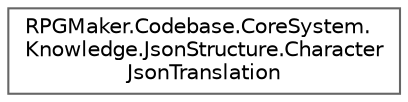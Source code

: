 digraph "クラス階層図"
{
 // LATEX_PDF_SIZE
  bgcolor="transparent";
  edge [fontname=Helvetica,fontsize=10,labelfontname=Helvetica,labelfontsize=10];
  node [fontname=Helvetica,fontsize=10,shape=box,height=0.2,width=0.4];
  rankdir="LR";
  Node0 [id="Node000000",label="RPGMaker.Codebase.CoreSystem.\lKnowledge.JsonStructure.Character\lJsonTranslation",height=0.2,width=0.4,color="grey40", fillcolor="white", style="filled",URL="$db/d20/class_r_p_g_maker_1_1_codebase_1_1_core_system_1_1_knowledge_1_1_json_structure_1_1_character_json_translation.html",tooltip=" "];
}
